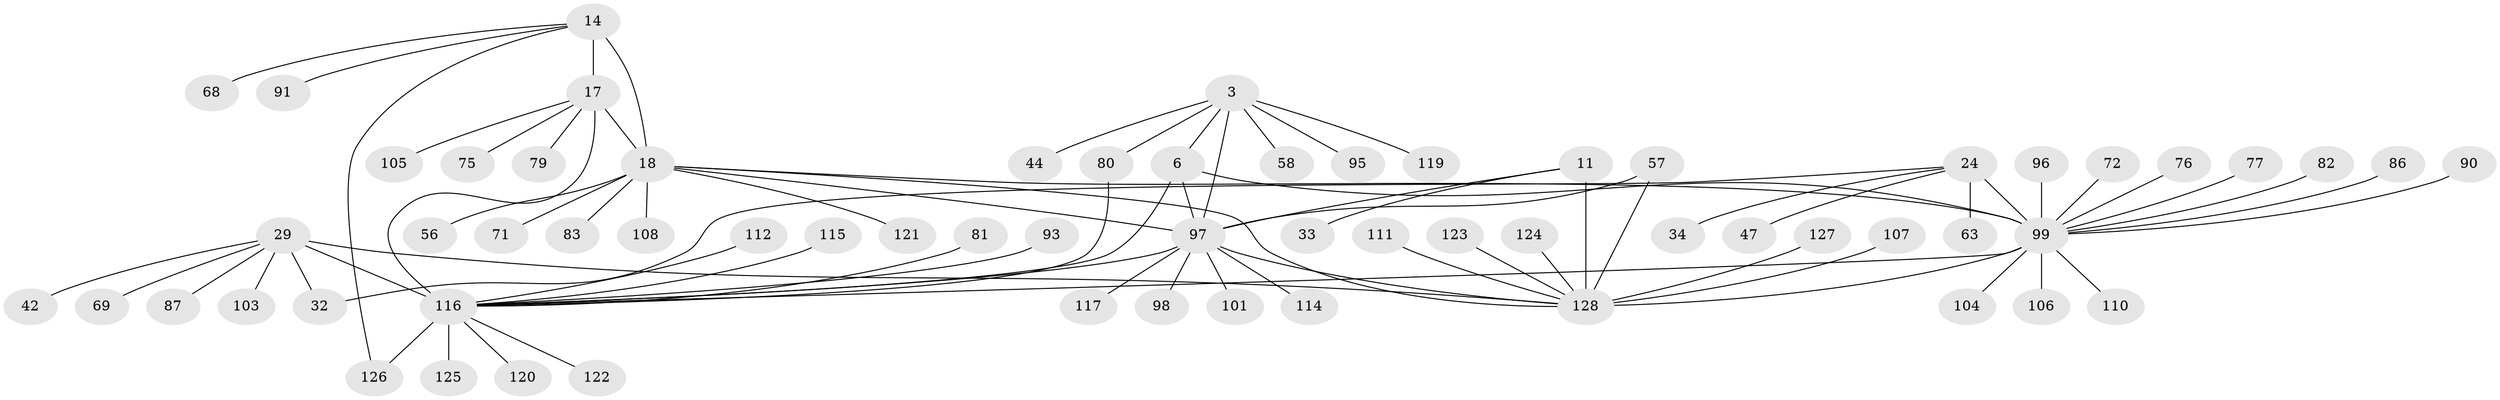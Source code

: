 // original degree distribution, {9: 0.0390625, 7: 0.0703125, 8: 0.015625, 17: 0.0078125, 6: 0.0234375, 10: 0.0234375, 5: 0.0078125, 12: 0.0234375, 11: 0.0234375, 1: 0.609375, 2: 0.1171875, 3: 0.0390625}
// Generated by graph-tools (version 1.1) at 2025/55/03/09/25 04:55:59]
// undirected, 64 vertices, 77 edges
graph export_dot {
graph [start="1"]
  node [color=gray90,style=filled];
  3 [super="+2"];
  6 [super="+5"];
  11 [super="+9"];
  14 [super="+13"];
  17 [super="+15"];
  18 [super="+16"];
  24 [super="+19"];
  29 [super="+25"];
  32;
  33;
  34;
  42;
  44;
  47;
  56;
  57 [super="+40"];
  58;
  63;
  68;
  69;
  71;
  72;
  75;
  76;
  77 [super="+52"];
  79;
  80;
  81;
  82;
  83 [super="+37"];
  86;
  87;
  90;
  91;
  93 [super="+51+92"];
  95;
  96;
  97 [super="+65+67+78+88"];
  98;
  99 [super="+50+84+23+31+21+62+39+41+43+45+59+61"];
  101;
  103;
  104;
  105;
  106;
  107;
  108;
  110;
  111;
  112 [super="+109"];
  114;
  115;
  116 [super="+66+53+54+60+70"];
  117;
  119;
  120;
  121 [super="+74+118"];
  122;
  123;
  124 [super="+49"];
  125;
  126 [super="+113"];
  127 [super="+85"];
  128 [super="+64+73+89+94+100+102"];
  3 -- 6 [weight=4];
  3 -- 44;
  3 -- 58;
  3 -- 119;
  3 -- 80;
  3 -- 95;
  3 -- 97 [weight=4];
  6 -- 116;
  6 -- 99;
  6 -- 97 [weight=4];
  11 -- 33;
  11 -- 128 [weight=8];
  11 -- 97;
  14 -- 17 [weight=4];
  14 -- 18 [weight=4];
  14 -- 91;
  14 -- 68;
  14 -- 126;
  17 -- 18 [weight=4];
  17 -- 75;
  17 -- 105;
  17 -- 79;
  17 -- 116;
  18 -- 56;
  18 -- 99 [weight=2];
  18 -- 71;
  18 -- 108;
  18 -- 83;
  18 -- 121;
  18 -- 128;
  18 -- 97;
  24 -- 32;
  24 -- 34;
  24 -- 63;
  24 -- 47;
  24 -- 99 [weight=8];
  29 -- 32;
  29 -- 69;
  29 -- 103;
  29 -- 42;
  29 -- 87;
  29 -- 128;
  29 -- 116 [weight=8];
  57 -- 128;
  57 -- 97 [weight=2];
  72 -- 99;
  76 -- 99;
  77 -- 99;
  80 -- 116;
  81 -- 116;
  82 -- 99;
  86 -- 99;
  90 -- 99;
  93 -- 116;
  96 -- 99;
  97 -- 128;
  97 -- 98;
  97 -- 101;
  97 -- 114;
  97 -- 117;
  97 -- 116;
  99 -- 128;
  99 -- 104;
  99 -- 106;
  99 -- 110;
  99 -- 116 [weight=2];
  107 -- 128;
  111 -- 128;
  112 -- 116;
  115 -- 116;
  116 -- 126 [weight=2];
  116 -- 120;
  116 -- 122;
  116 -- 125;
  123 -- 128;
  124 -- 128;
  127 -- 128;
}
